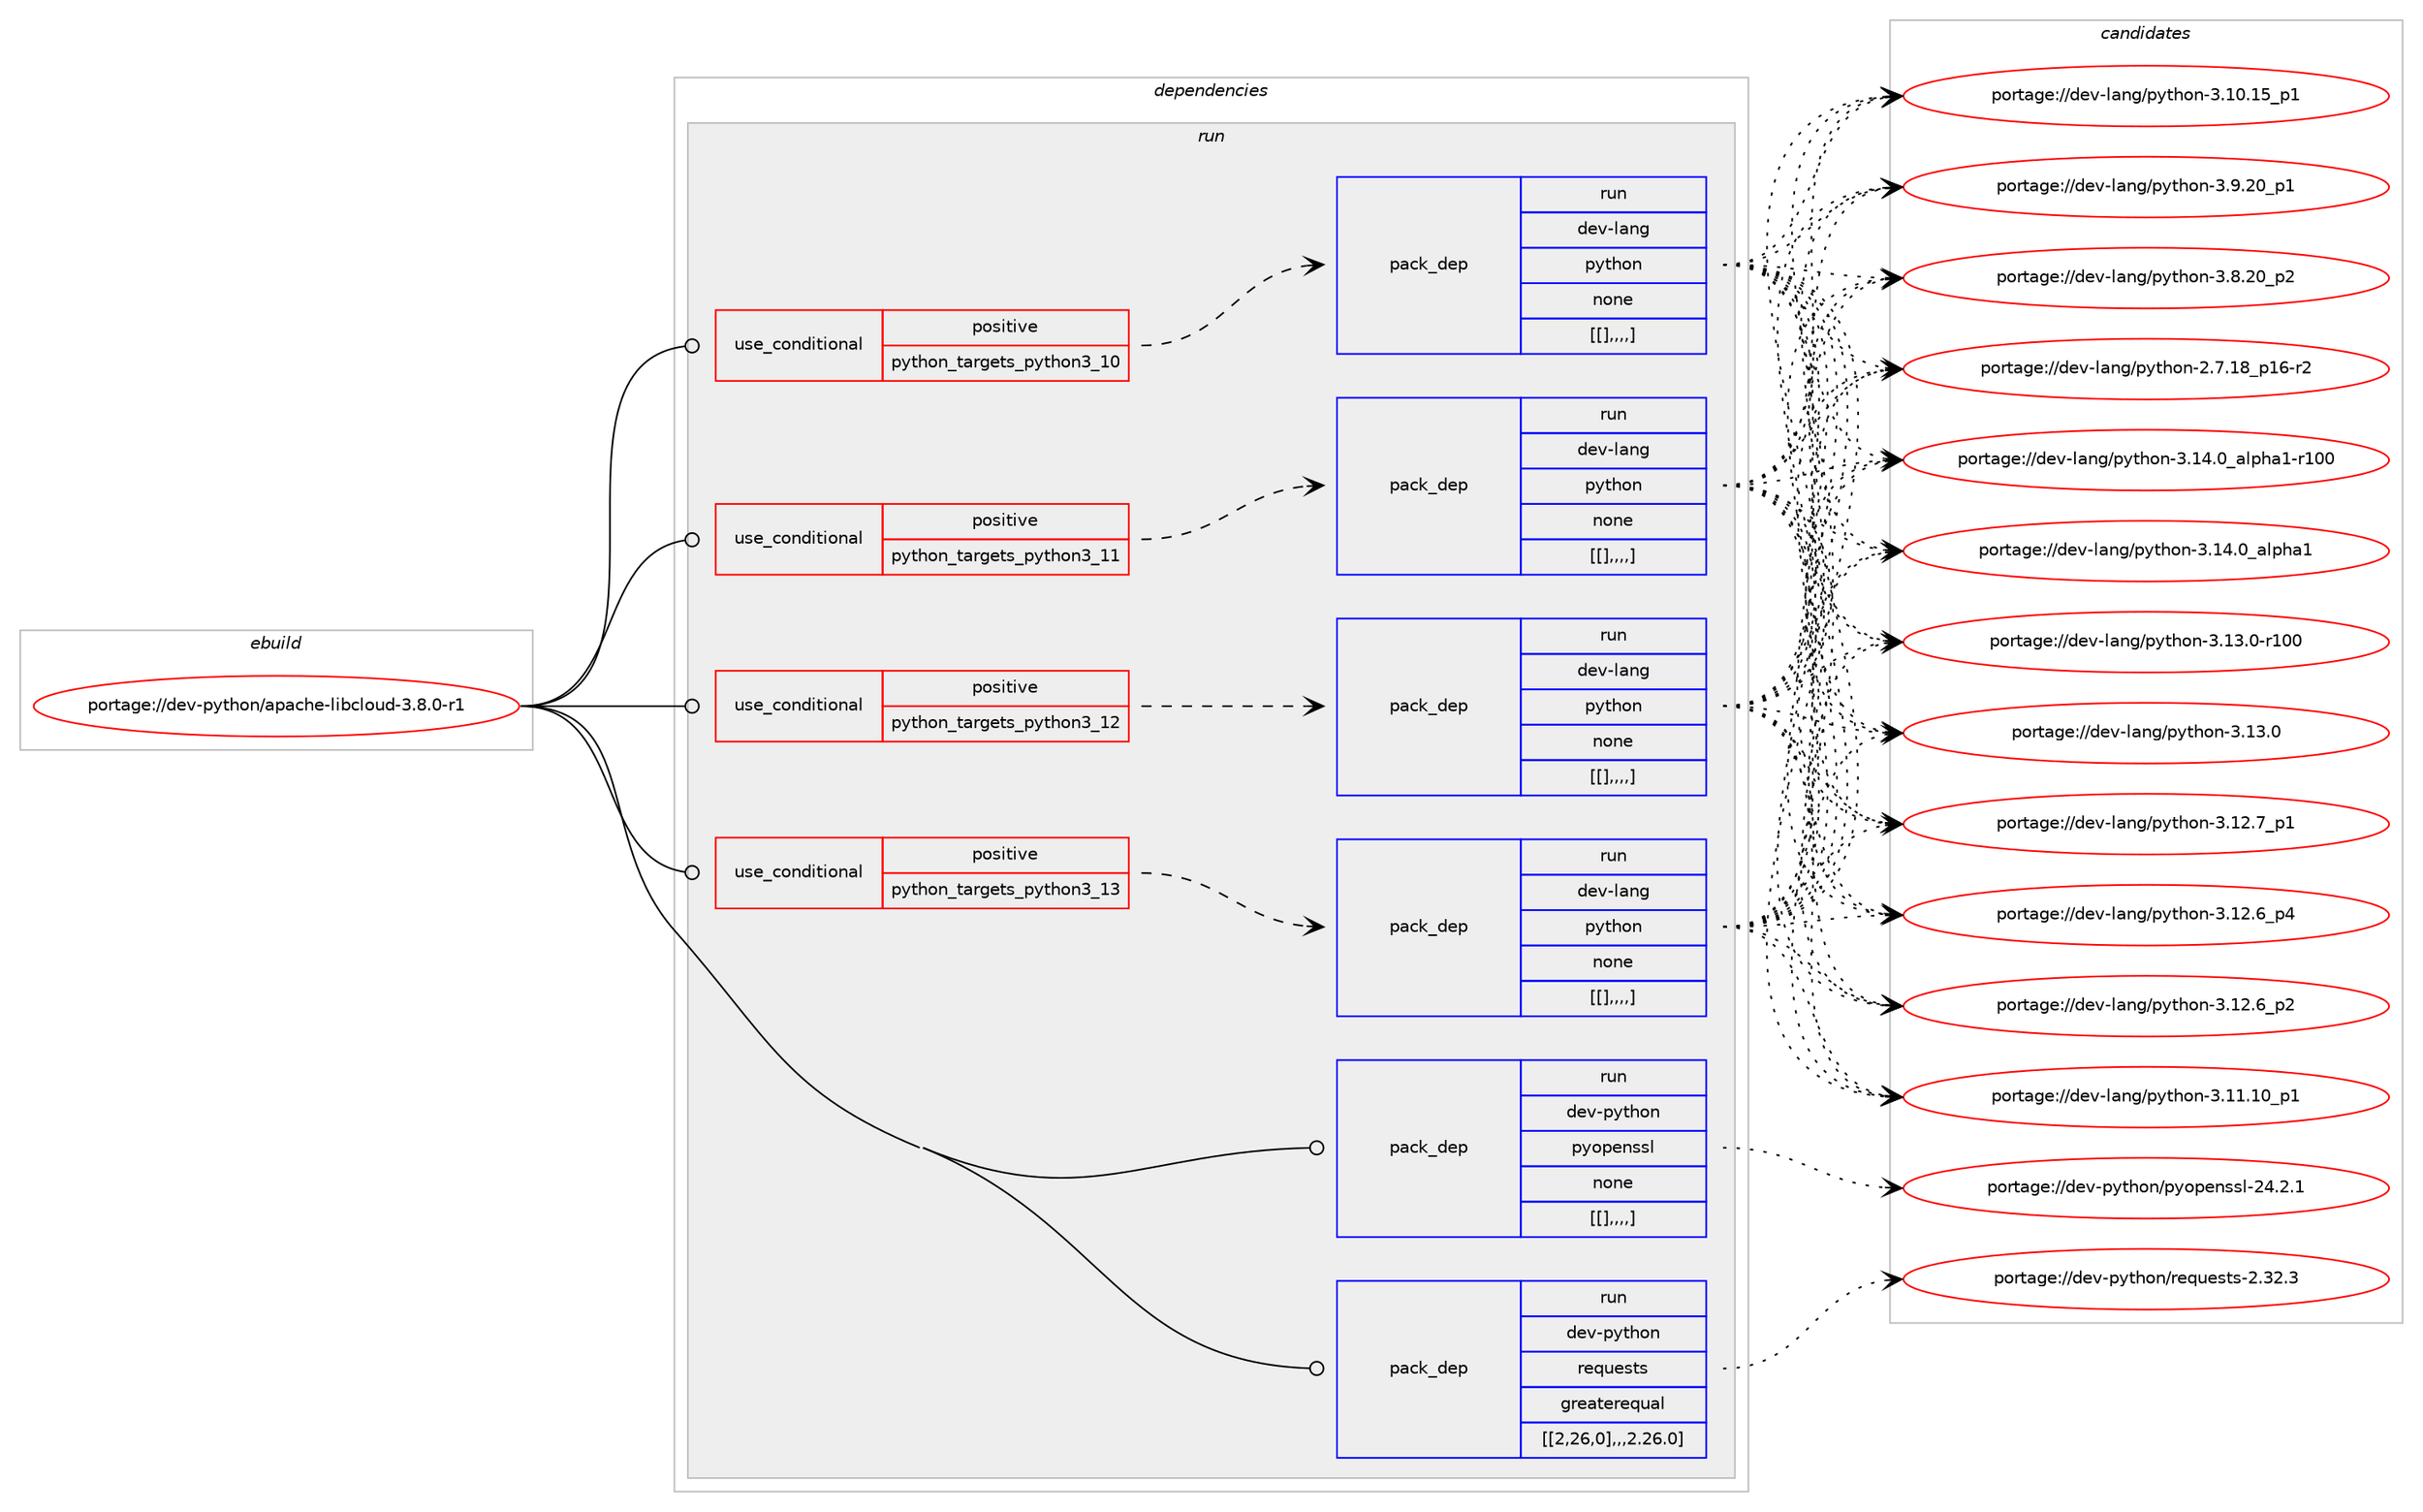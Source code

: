 digraph prolog {

# *************
# Graph options
# *************

newrank=true;
concentrate=true;
compound=true;
graph [rankdir=LR,fontname=Helvetica,fontsize=10,ranksep=1.5];#, ranksep=2.5, nodesep=0.2];
edge  [arrowhead=vee];
node  [fontname=Helvetica,fontsize=10];

# **********
# The ebuild
# **********

subgraph cluster_leftcol {
color=gray;
label=<<i>ebuild</i>>;
id [label="portage://dev-python/apache-libcloud-3.8.0-r1", color=red, width=4, href="../dev-python/apache-libcloud-3.8.0-r1.svg"];
}

# ****************
# The dependencies
# ****************

subgraph cluster_midcol {
color=gray;
label=<<i>dependencies</i>>;
subgraph cluster_compile {
fillcolor="#eeeeee";
style=filled;
label=<<i>compile</i>>;
}
subgraph cluster_compileandrun {
fillcolor="#eeeeee";
style=filled;
label=<<i>compile and run</i>>;
}
subgraph cluster_run {
fillcolor="#eeeeee";
style=filled;
label=<<i>run</i>>;
subgraph cond32904 {
dependency147072 [label=<<TABLE BORDER="0" CELLBORDER="1" CELLSPACING="0" CELLPADDING="4"><TR><TD ROWSPAN="3" CELLPADDING="10">use_conditional</TD></TR><TR><TD>positive</TD></TR><TR><TD>python_targets_python3_10</TD></TR></TABLE>>, shape=none, color=red];
subgraph pack112845 {
dependency147074 [label=<<TABLE BORDER="0" CELLBORDER="1" CELLSPACING="0" CELLPADDING="4" WIDTH="220"><TR><TD ROWSPAN="6" CELLPADDING="30">pack_dep</TD></TR><TR><TD WIDTH="110">run</TD></TR><TR><TD>dev-lang</TD></TR><TR><TD>python</TD></TR><TR><TD>none</TD></TR><TR><TD>[[],,,,]</TD></TR></TABLE>>, shape=none, color=blue];
}
dependency147072:e -> dependency147074:w [weight=20,style="dashed",arrowhead="vee"];
}
id:e -> dependency147072:w [weight=20,style="solid",arrowhead="odot"];
subgraph cond32907 {
dependency147078 [label=<<TABLE BORDER="0" CELLBORDER="1" CELLSPACING="0" CELLPADDING="4"><TR><TD ROWSPAN="3" CELLPADDING="10">use_conditional</TD></TR><TR><TD>positive</TD></TR><TR><TD>python_targets_python3_11</TD></TR></TABLE>>, shape=none, color=red];
subgraph pack112848 {
dependency147082 [label=<<TABLE BORDER="0" CELLBORDER="1" CELLSPACING="0" CELLPADDING="4" WIDTH="220"><TR><TD ROWSPAN="6" CELLPADDING="30">pack_dep</TD></TR><TR><TD WIDTH="110">run</TD></TR><TR><TD>dev-lang</TD></TR><TR><TD>python</TD></TR><TR><TD>none</TD></TR><TR><TD>[[],,,,]</TD></TR></TABLE>>, shape=none, color=blue];
}
dependency147078:e -> dependency147082:w [weight=20,style="dashed",arrowhead="vee"];
}
id:e -> dependency147078:w [weight=20,style="solid",arrowhead="odot"];
subgraph cond32910 {
dependency147085 [label=<<TABLE BORDER="0" CELLBORDER="1" CELLSPACING="0" CELLPADDING="4"><TR><TD ROWSPAN="3" CELLPADDING="10">use_conditional</TD></TR><TR><TD>positive</TD></TR><TR><TD>python_targets_python3_12</TD></TR></TABLE>>, shape=none, color=red];
subgraph pack112852 {
dependency147089 [label=<<TABLE BORDER="0" CELLBORDER="1" CELLSPACING="0" CELLPADDING="4" WIDTH="220"><TR><TD ROWSPAN="6" CELLPADDING="30">pack_dep</TD></TR><TR><TD WIDTH="110">run</TD></TR><TR><TD>dev-lang</TD></TR><TR><TD>python</TD></TR><TR><TD>none</TD></TR><TR><TD>[[],,,,]</TD></TR></TABLE>>, shape=none, color=blue];
}
dependency147085:e -> dependency147089:w [weight=20,style="dashed",arrowhead="vee"];
}
id:e -> dependency147085:w [weight=20,style="solid",arrowhead="odot"];
subgraph cond32915 {
dependency147100 [label=<<TABLE BORDER="0" CELLBORDER="1" CELLSPACING="0" CELLPADDING="4"><TR><TD ROWSPAN="3" CELLPADDING="10">use_conditional</TD></TR><TR><TD>positive</TD></TR><TR><TD>python_targets_python3_13</TD></TR></TABLE>>, shape=none, color=red];
subgraph pack112859 {
dependency147102 [label=<<TABLE BORDER="0" CELLBORDER="1" CELLSPACING="0" CELLPADDING="4" WIDTH="220"><TR><TD ROWSPAN="6" CELLPADDING="30">pack_dep</TD></TR><TR><TD WIDTH="110">run</TD></TR><TR><TD>dev-lang</TD></TR><TR><TD>python</TD></TR><TR><TD>none</TD></TR><TR><TD>[[],,,,]</TD></TR></TABLE>>, shape=none, color=blue];
}
dependency147100:e -> dependency147102:w [weight=20,style="dashed",arrowhead="vee"];
}
id:e -> dependency147100:w [weight=20,style="solid",arrowhead="odot"];
subgraph pack112862 {
dependency147108 [label=<<TABLE BORDER="0" CELLBORDER="1" CELLSPACING="0" CELLPADDING="4" WIDTH="220"><TR><TD ROWSPAN="6" CELLPADDING="30">pack_dep</TD></TR><TR><TD WIDTH="110">run</TD></TR><TR><TD>dev-python</TD></TR><TR><TD>pyopenssl</TD></TR><TR><TD>none</TD></TR><TR><TD>[[],,,,]</TD></TR></TABLE>>, shape=none, color=blue];
}
id:e -> dependency147108:w [weight=20,style="solid",arrowhead="odot"];
subgraph pack112871 {
dependency147122 [label=<<TABLE BORDER="0" CELLBORDER="1" CELLSPACING="0" CELLPADDING="4" WIDTH="220"><TR><TD ROWSPAN="6" CELLPADDING="30">pack_dep</TD></TR><TR><TD WIDTH="110">run</TD></TR><TR><TD>dev-python</TD></TR><TR><TD>requests</TD></TR><TR><TD>greaterequal</TD></TR><TR><TD>[[2,26,0],,,2.26.0]</TD></TR></TABLE>>, shape=none, color=blue];
}
id:e -> dependency147122:w [weight=20,style="solid",arrowhead="odot"];
}
}

# **************
# The candidates
# **************

subgraph cluster_choices {
rank=same;
color=gray;
label=<<i>candidates</i>>;

subgraph choice112824 {
color=black;
nodesep=1;
choice100101118451089711010347112121116104111110455146495246489597108112104974945114494848 [label="portage://dev-lang/python-3.14.0_alpha1-r100", color=red, width=4,href="../dev-lang/python-3.14.0_alpha1-r100.svg"];
choice1001011184510897110103471121211161041111104551464952464895971081121049749 [label="portage://dev-lang/python-3.14.0_alpha1", color=red, width=4,href="../dev-lang/python-3.14.0_alpha1.svg"];
choice1001011184510897110103471121211161041111104551464951464845114494848 [label="portage://dev-lang/python-3.13.0-r100", color=red, width=4,href="../dev-lang/python-3.13.0-r100.svg"];
choice10010111845108971101034711212111610411111045514649514648 [label="portage://dev-lang/python-3.13.0", color=red, width=4,href="../dev-lang/python-3.13.0.svg"];
choice100101118451089711010347112121116104111110455146495046559511249 [label="portage://dev-lang/python-3.12.7_p1", color=red, width=4,href="../dev-lang/python-3.12.7_p1.svg"];
choice100101118451089711010347112121116104111110455146495046549511252 [label="portage://dev-lang/python-3.12.6_p4", color=red, width=4,href="../dev-lang/python-3.12.6_p4.svg"];
choice100101118451089711010347112121116104111110455146495046549511250 [label="portage://dev-lang/python-3.12.6_p2", color=red, width=4,href="../dev-lang/python-3.12.6_p2.svg"];
choice10010111845108971101034711212111610411111045514649494649489511249 [label="portage://dev-lang/python-3.11.10_p1", color=red, width=4,href="../dev-lang/python-3.11.10_p1.svg"];
choice10010111845108971101034711212111610411111045514649484649539511249 [label="portage://dev-lang/python-3.10.15_p1", color=red, width=4,href="../dev-lang/python-3.10.15_p1.svg"];
choice100101118451089711010347112121116104111110455146574650489511249 [label="portage://dev-lang/python-3.9.20_p1", color=red, width=4,href="../dev-lang/python-3.9.20_p1.svg"];
choice100101118451089711010347112121116104111110455146564650489511250 [label="portage://dev-lang/python-3.8.20_p2", color=red, width=4,href="../dev-lang/python-3.8.20_p2.svg"];
choice100101118451089711010347112121116104111110455046554649569511249544511450 [label="portage://dev-lang/python-2.7.18_p16-r2", color=red, width=4,href="../dev-lang/python-2.7.18_p16-r2.svg"];
dependency147074:e -> choice100101118451089711010347112121116104111110455146495246489597108112104974945114494848:w [style=dotted,weight="100"];
dependency147074:e -> choice1001011184510897110103471121211161041111104551464952464895971081121049749:w [style=dotted,weight="100"];
dependency147074:e -> choice1001011184510897110103471121211161041111104551464951464845114494848:w [style=dotted,weight="100"];
dependency147074:e -> choice10010111845108971101034711212111610411111045514649514648:w [style=dotted,weight="100"];
dependency147074:e -> choice100101118451089711010347112121116104111110455146495046559511249:w [style=dotted,weight="100"];
dependency147074:e -> choice100101118451089711010347112121116104111110455146495046549511252:w [style=dotted,weight="100"];
dependency147074:e -> choice100101118451089711010347112121116104111110455146495046549511250:w [style=dotted,weight="100"];
dependency147074:e -> choice10010111845108971101034711212111610411111045514649494649489511249:w [style=dotted,weight="100"];
dependency147074:e -> choice10010111845108971101034711212111610411111045514649484649539511249:w [style=dotted,weight="100"];
dependency147074:e -> choice100101118451089711010347112121116104111110455146574650489511249:w [style=dotted,weight="100"];
dependency147074:e -> choice100101118451089711010347112121116104111110455146564650489511250:w [style=dotted,weight="100"];
dependency147074:e -> choice100101118451089711010347112121116104111110455046554649569511249544511450:w [style=dotted,weight="100"];
}
subgraph choice112840 {
color=black;
nodesep=1;
choice100101118451089711010347112121116104111110455146495246489597108112104974945114494848 [label="portage://dev-lang/python-3.14.0_alpha1-r100", color=red, width=4,href="../dev-lang/python-3.14.0_alpha1-r100.svg"];
choice1001011184510897110103471121211161041111104551464952464895971081121049749 [label="portage://dev-lang/python-3.14.0_alpha1", color=red, width=4,href="../dev-lang/python-3.14.0_alpha1.svg"];
choice1001011184510897110103471121211161041111104551464951464845114494848 [label="portage://dev-lang/python-3.13.0-r100", color=red, width=4,href="../dev-lang/python-3.13.0-r100.svg"];
choice10010111845108971101034711212111610411111045514649514648 [label="portage://dev-lang/python-3.13.0", color=red, width=4,href="../dev-lang/python-3.13.0.svg"];
choice100101118451089711010347112121116104111110455146495046559511249 [label="portage://dev-lang/python-3.12.7_p1", color=red, width=4,href="../dev-lang/python-3.12.7_p1.svg"];
choice100101118451089711010347112121116104111110455146495046549511252 [label="portage://dev-lang/python-3.12.6_p4", color=red, width=4,href="../dev-lang/python-3.12.6_p4.svg"];
choice100101118451089711010347112121116104111110455146495046549511250 [label="portage://dev-lang/python-3.12.6_p2", color=red, width=4,href="../dev-lang/python-3.12.6_p2.svg"];
choice10010111845108971101034711212111610411111045514649494649489511249 [label="portage://dev-lang/python-3.11.10_p1", color=red, width=4,href="../dev-lang/python-3.11.10_p1.svg"];
choice10010111845108971101034711212111610411111045514649484649539511249 [label="portage://dev-lang/python-3.10.15_p1", color=red, width=4,href="../dev-lang/python-3.10.15_p1.svg"];
choice100101118451089711010347112121116104111110455146574650489511249 [label="portage://dev-lang/python-3.9.20_p1", color=red, width=4,href="../dev-lang/python-3.9.20_p1.svg"];
choice100101118451089711010347112121116104111110455146564650489511250 [label="portage://dev-lang/python-3.8.20_p2", color=red, width=4,href="../dev-lang/python-3.8.20_p2.svg"];
choice100101118451089711010347112121116104111110455046554649569511249544511450 [label="portage://dev-lang/python-2.7.18_p16-r2", color=red, width=4,href="../dev-lang/python-2.7.18_p16-r2.svg"];
dependency147082:e -> choice100101118451089711010347112121116104111110455146495246489597108112104974945114494848:w [style=dotted,weight="100"];
dependency147082:e -> choice1001011184510897110103471121211161041111104551464952464895971081121049749:w [style=dotted,weight="100"];
dependency147082:e -> choice1001011184510897110103471121211161041111104551464951464845114494848:w [style=dotted,weight="100"];
dependency147082:e -> choice10010111845108971101034711212111610411111045514649514648:w [style=dotted,weight="100"];
dependency147082:e -> choice100101118451089711010347112121116104111110455146495046559511249:w [style=dotted,weight="100"];
dependency147082:e -> choice100101118451089711010347112121116104111110455146495046549511252:w [style=dotted,weight="100"];
dependency147082:e -> choice100101118451089711010347112121116104111110455146495046549511250:w [style=dotted,weight="100"];
dependency147082:e -> choice10010111845108971101034711212111610411111045514649494649489511249:w [style=dotted,weight="100"];
dependency147082:e -> choice10010111845108971101034711212111610411111045514649484649539511249:w [style=dotted,weight="100"];
dependency147082:e -> choice100101118451089711010347112121116104111110455146574650489511249:w [style=dotted,weight="100"];
dependency147082:e -> choice100101118451089711010347112121116104111110455146564650489511250:w [style=dotted,weight="100"];
dependency147082:e -> choice100101118451089711010347112121116104111110455046554649569511249544511450:w [style=dotted,weight="100"];
}
subgraph choice112848 {
color=black;
nodesep=1;
choice100101118451089711010347112121116104111110455146495246489597108112104974945114494848 [label="portage://dev-lang/python-3.14.0_alpha1-r100", color=red, width=4,href="../dev-lang/python-3.14.0_alpha1-r100.svg"];
choice1001011184510897110103471121211161041111104551464952464895971081121049749 [label="portage://dev-lang/python-3.14.0_alpha1", color=red, width=4,href="../dev-lang/python-3.14.0_alpha1.svg"];
choice1001011184510897110103471121211161041111104551464951464845114494848 [label="portage://dev-lang/python-3.13.0-r100", color=red, width=4,href="../dev-lang/python-3.13.0-r100.svg"];
choice10010111845108971101034711212111610411111045514649514648 [label="portage://dev-lang/python-3.13.0", color=red, width=4,href="../dev-lang/python-3.13.0.svg"];
choice100101118451089711010347112121116104111110455146495046559511249 [label="portage://dev-lang/python-3.12.7_p1", color=red, width=4,href="../dev-lang/python-3.12.7_p1.svg"];
choice100101118451089711010347112121116104111110455146495046549511252 [label="portage://dev-lang/python-3.12.6_p4", color=red, width=4,href="../dev-lang/python-3.12.6_p4.svg"];
choice100101118451089711010347112121116104111110455146495046549511250 [label="portage://dev-lang/python-3.12.6_p2", color=red, width=4,href="../dev-lang/python-3.12.6_p2.svg"];
choice10010111845108971101034711212111610411111045514649494649489511249 [label="portage://dev-lang/python-3.11.10_p1", color=red, width=4,href="../dev-lang/python-3.11.10_p1.svg"];
choice10010111845108971101034711212111610411111045514649484649539511249 [label="portage://dev-lang/python-3.10.15_p1", color=red, width=4,href="../dev-lang/python-3.10.15_p1.svg"];
choice100101118451089711010347112121116104111110455146574650489511249 [label="portage://dev-lang/python-3.9.20_p1", color=red, width=4,href="../dev-lang/python-3.9.20_p1.svg"];
choice100101118451089711010347112121116104111110455146564650489511250 [label="portage://dev-lang/python-3.8.20_p2", color=red, width=4,href="../dev-lang/python-3.8.20_p2.svg"];
choice100101118451089711010347112121116104111110455046554649569511249544511450 [label="portage://dev-lang/python-2.7.18_p16-r2", color=red, width=4,href="../dev-lang/python-2.7.18_p16-r2.svg"];
dependency147089:e -> choice100101118451089711010347112121116104111110455146495246489597108112104974945114494848:w [style=dotted,weight="100"];
dependency147089:e -> choice1001011184510897110103471121211161041111104551464952464895971081121049749:w [style=dotted,weight="100"];
dependency147089:e -> choice1001011184510897110103471121211161041111104551464951464845114494848:w [style=dotted,weight="100"];
dependency147089:e -> choice10010111845108971101034711212111610411111045514649514648:w [style=dotted,weight="100"];
dependency147089:e -> choice100101118451089711010347112121116104111110455146495046559511249:w [style=dotted,weight="100"];
dependency147089:e -> choice100101118451089711010347112121116104111110455146495046549511252:w [style=dotted,weight="100"];
dependency147089:e -> choice100101118451089711010347112121116104111110455146495046549511250:w [style=dotted,weight="100"];
dependency147089:e -> choice10010111845108971101034711212111610411111045514649494649489511249:w [style=dotted,weight="100"];
dependency147089:e -> choice10010111845108971101034711212111610411111045514649484649539511249:w [style=dotted,weight="100"];
dependency147089:e -> choice100101118451089711010347112121116104111110455146574650489511249:w [style=dotted,weight="100"];
dependency147089:e -> choice100101118451089711010347112121116104111110455146564650489511250:w [style=dotted,weight="100"];
dependency147089:e -> choice100101118451089711010347112121116104111110455046554649569511249544511450:w [style=dotted,weight="100"];
}
subgraph choice112857 {
color=black;
nodesep=1;
choice100101118451089711010347112121116104111110455146495246489597108112104974945114494848 [label="portage://dev-lang/python-3.14.0_alpha1-r100", color=red, width=4,href="../dev-lang/python-3.14.0_alpha1-r100.svg"];
choice1001011184510897110103471121211161041111104551464952464895971081121049749 [label="portage://dev-lang/python-3.14.0_alpha1", color=red, width=4,href="../dev-lang/python-3.14.0_alpha1.svg"];
choice1001011184510897110103471121211161041111104551464951464845114494848 [label="portage://dev-lang/python-3.13.0-r100", color=red, width=4,href="../dev-lang/python-3.13.0-r100.svg"];
choice10010111845108971101034711212111610411111045514649514648 [label="portage://dev-lang/python-3.13.0", color=red, width=4,href="../dev-lang/python-3.13.0.svg"];
choice100101118451089711010347112121116104111110455146495046559511249 [label="portage://dev-lang/python-3.12.7_p1", color=red, width=4,href="../dev-lang/python-3.12.7_p1.svg"];
choice100101118451089711010347112121116104111110455146495046549511252 [label="portage://dev-lang/python-3.12.6_p4", color=red, width=4,href="../dev-lang/python-3.12.6_p4.svg"];
choice100101118451089711010347112121116104111110455146495046549511250 [label="portage://dev-lang/python-3.12.6_p2", color=red, width=4,href="../dev-lang/python-3.12.6_p2.svg"];
choice10010111845108971101034711212111610411111045514649494649489511249 [label="portage://dev-lang/python-3.11.10_p1", color=red, width=4,href="../dev-lang/python-3.11.10_p1.svg"];
choice10010111845108971101034711212111610411111045514649484649539511249 [label="portage://dev-lang/python-3.10.15_p1", color=red, width=4,href="../dev-lang/python-3.10.15_p1.svg"];
choice100101118451089711010347112121116104111110455146574650489511249 [label="portage://dev-lang/python-3.9.20_p1", color=red, width=4,href="../dev-lang/python-3.9.20_p1.svg"];
choice100101118451089711010347112121116104111110455146564650489511250 [label="portage://dev-lang/python-3.8.20_p2", color=red, width=4,href="../dev-lang/python-3.8.20_p2.svg"];
choice100101118451089711010347112121116104111110455046554649569511249544511450 [label="portage://dev-lang/python-2.7.18_p16-r2", color=red, width=4,href="../dev-lang/python-2.7.18_p16-r2.svg"];
dependency147102:e -> choice100101118451089711010347112121116104111110455146495246489597108112104974945114494848:w [style=dotted,weight="100"];
dependency147102:e -> choice1001011184510897110103471121211161041111104551464952464895971081121049749:w [style=dotted,weight="100"];
dependency147102:e -> choice1001011184510897110103471121211161041111104551464951464845114494848:w [style=dotted,weight="100"];
dependency147102:e -> choice10010111845108971101034711212111610411111045514649514648:w [style=dotted,weight="100"];
dependency147102:e -> choice100101118451089711010347112121116104111110455146495046559511249:w [style=dotted,weight="100"];
dependency147102:e -> choice100101118451089711010347112121116104111110455146495046549511252:w [style=dotted,weight="100"];
dependency147102:e -> choice100101118451089711010347112121116104111110455146495046549511250:w [style=dotted,weight="100"];
dependency147102:e -> choice10010111845108971101034711212111610411111045514649494649489511249:w [style=dotted,weight="100"];
dependency147102:e -> choice10010111845108971101034711212111610411111045514649484649539511249:w [style=dotted,weight="100"];
dependency147102:e -> choice100101118451089711010347112121116104111110455146574650489511249:w [style=dotted,weight="100"];
dependency147102:e -> choice100101118451089711010347112121116104111110455146564650489511250:w [style=dotted,weight="100"];
dependency147102:e -> choice100101118451089711010347112121116104111110455046554649569511249544511450:w [style=dotted,weight="100"];
}
subgraph choice112864 {
color=black;
nodesep=1;
choice100101118451121211161041111104711212111111210111011511510845505246504649 [label="portage://dev-python/pyopenssl-24.2.1", color=red, width=4,href="../dev-python/pyopenssl-24.2.1.svg"];
dependency147108:e -> choice100101118451121211161041111104711212111111210111011511510845505246504649:w [style=dotted,weight="100"];
}
subgraph choice112865 {
color=black;
nodesep=1;
choice100101118451121211161041111104711410111311710111511611545504651504651 [label="portage://dev-python/requests-2.32.3", color=red, width=4,href="../dev-python/requests-2.32.3.svg"];
dependency147122:e -> choice100101118451121211161041111104711410111311710111511611545504651504651:w [style=dotted,weight="100"];
}
}

}
